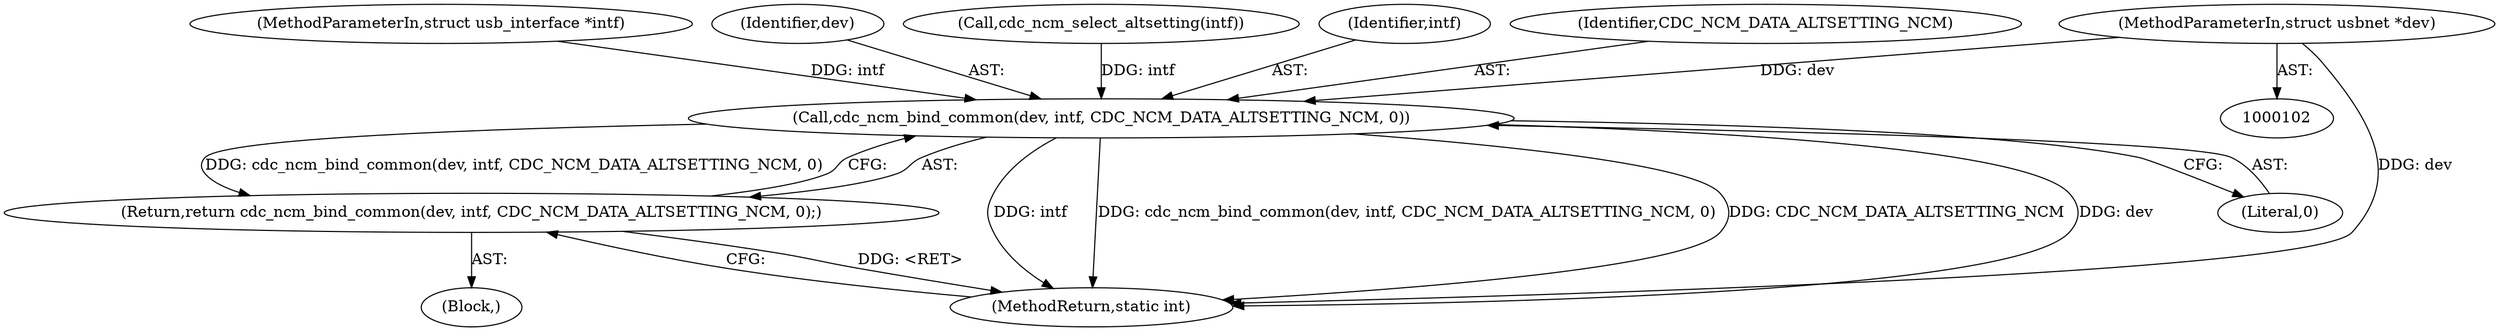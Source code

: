 digraph "0_linux_4d06dd537f95683aba3651098ae288b7cbff8274@pointer" {
"1000103" [label="(MethodParameterIn,struct usbnet *dev)"];
"1000115" [label="(Call,cdc_ncm_bind_common(dev, intf, CDC_NCM_DATA_ALTSETTING_NCM, 0))"];
"1000114" [label="(Return,return cdc_ncm_bind_common(dev, intf, CDC_NCM_DATA_ALTSETTING_NCM, 0);)"];
"1000104" [label="(MethodParameterIn,struct usb_interface *intf)"];
"1000103" [label="(MethodParameterIn,struct usbnet *dev)"];
"1000114" [label="(Return,return cdc_ncm_bind_common(dev, intf, CDC_NCM_DATA_ALTSETTING_NCM, 0);)"];
"1000120" [label="(MethodReturn,static int)"];
"1000119" [label="(Literal,0)"];
"1000115" [label="(Call,cdc_ncm_bind_common(dev, intf, CDC_NCM_DATA_ALTSETTING_NCM, 0))"];
"1000116" [label="(Identifier,dev)"];
"1000108" [label="(Call,cdc_ncm_select_altsetting(intf))"];
"1000105" [label="(Block,)"];
"1000117" [label="(Identifier,intf)"];
"1000118" [label="(Identifier,CDC_NCM_DATA_ALTSETTING_NCM)"];
"1000103" -> "1000102"  [label="AST: "];
"1000103" -> "1000120"  [label="DDG: dev"];
"1000103" -> "1000115"  [label="DDG: dev"];
"1000115" -> "1000114"  [label="AST: "];
"1000115" -> "1000119"  [label="CFG: "];
"1000116" -> "1000115"  [label="AST: "];
"1000117" -> "1000115"  [label="AST: "];
"1000118" -> "1000115"  [label="AST: "];
"1000119" -> "1000115"  [label="AST: "];
"1000114" -> "1000115"  [label="CFG: "];
"1000115" -> "1000120"  [label="DDG: intf"];
"1000115" -> "1000120"  [label="DDG: cdc_ncm_bind_common(dev, intf, CDC_NCM_DATA_ALTSETTING_NCM, 0)"];
"1000115" -> "1000120"  [label="DDG: CDC_NCM_DATA_ALTSETTING_NCM"];
"1000115" -> "1000120"  [label="DDG: dev"];
"1000115" -> "1000114"  [label="DDG: cdc_ncm_bind_common(dev, intf, CDC_NCM_DATA_ALTSETTING_NCM, 0)"];
"1000108" -> "1000115"  [label="DDG: intf"];
"1000104" -> "1000115"  [label="DDG: intf"];
"1000114" -> "1000105"  [label="AST: "];
"1000120" -> "1000114"  [label="CFG: "];
"1000114" -> "1000120"  [label="DDG: <RET>"];
}
